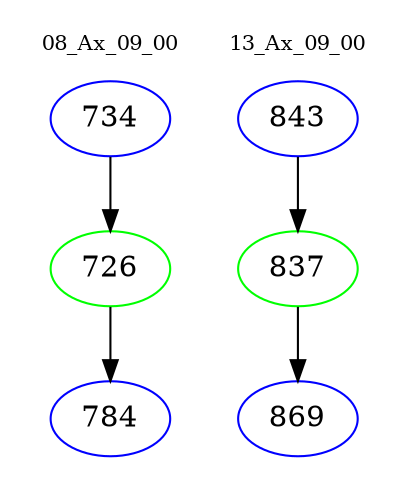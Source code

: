 digraph{
subgraph cluster_0 {
color = white
label = "08_Ax_09_00";
fontsize=10;
T0_734 [label="734", color="blue"]
T0_734 -> T0_726 [color="black"]
T0_726 [label="726", color="green"]
T0_726 -> T0_784 [color="black"]
T0_784 [label="784", color="blue"]
}
subgraph cluster_1 {
color = white
label = "13_Ax_09_00";
fontsize=10;
T1_843 [label="843", color="blue"]
T1_843 -> T1_837 [color="black"]
T1_837 [label="837", color="green"]
T1_837 -> T1_869 [color="black"]
T1_869 [label="869", color="blue"]
}
}
